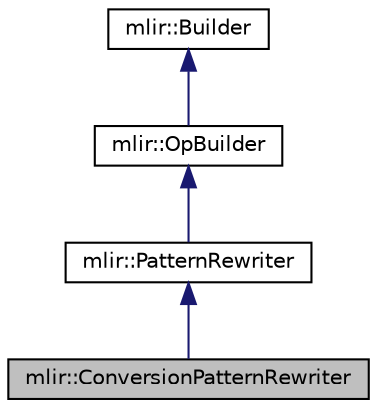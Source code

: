 digraph "mlir::ConversionPatternRewriter"
{
  bgcolor="transparent";
  edge [fontname="Helvetica",fontsize="10",labelfontname="Helvetica",labelfontsize="10"];
  node [fontname="Helvetica",fontsize="10",shape=record];
  Node0 [label="mlir::ConversionPatternRewriter",height=0.2,width=0.4,color="black", fillcolor="grey75", style="filled", fontcolor="black"];
  Node1 -> Node0 [dir="back",color="midnightblue",fontsize="10",style="solid",fontname="Helvetica"];
  Node1 [label="mlir::PatternRewriter",height=0.2,width=0.4,color="black",URL="$classmlir_1_1PatternRewriter.html",tooltip="This class coordinates the application of a pattern to the current function, providing a way to creat..."];
  Node2 -> Node1 [dir="back",color="midnightblue",fontsize="10",style="solid",fontname="Helvetica"];
  Node2 [label="mlir::OpBuilder",height=0.2,width=0.4,color="black",URL="$classmlir_1_1OpBuilder.html",tooltip="This class helps build Operations. "];
  Node3 -> Node2 [dir="back",color="midnightblue",fontsize="10",style="solid",fontname="Helvetica"];
  Node3 [label="mlir::Builder",height=0.2,width=0.4,color="black",URL="$classmlir_1_1Builder.html",tooltip="This class is a general helper class for creating context-global objects like types, attributes, and affine expressions. "];
}
